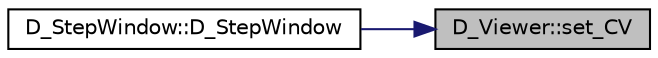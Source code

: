 digraph "D_Viewer::set_CV"
{
 // LATEX_PDF_SIZE
  edge [fontname="Helvetica",fontsize="10",labelfontname="Helvetica",labelfontsize="10"];
  node [fontname="Helvetica",fontsize="10",shape=record];
  rankdir="RL";
  Node1 [label="D_Viewer::set_CV",height=0.2,width=0.4,color="black", fillcolor="grey75", style="filled", fontcolor="black",tooltip=" "];
  Node1 -> Node2 [dir="back",color="midnightblue",fontsize="10",style="solid",fontname="Helvetica"];
  Node2 [label="D_StepWindow::D_StepWindow",height=0.2,width=0.4,color="black", fillcolor="white", style="filled",URL="$class_d___step_window.html#a3b5d88bc6a703824440b54e6bc467040",tooltip=" "];
}
